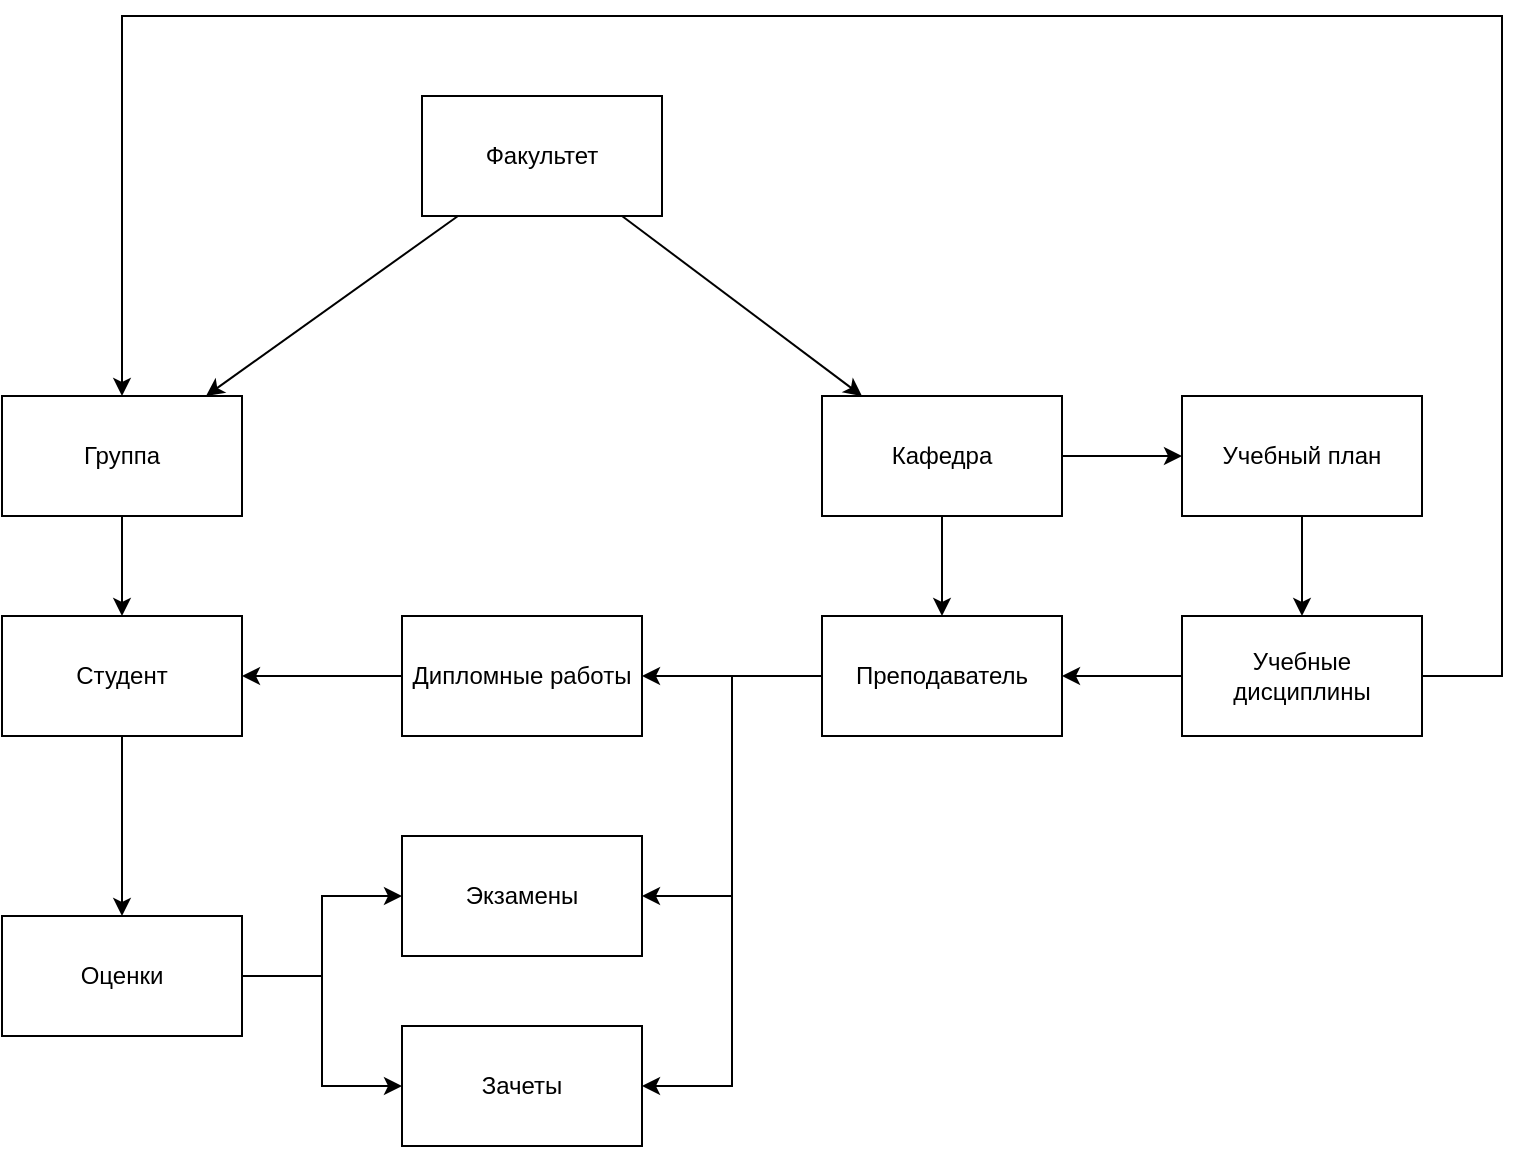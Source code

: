 <mxfile version="24.2.5" type="github">
  <diagram name="Страница — 1" id="G5GduyvJdxnfK6viKC0z">
    <mxGraphModel dx="2261" dy="738" grid="1" gridSize="10" guides="1" tooltips="1" connect="1" arrows="1" fold="1" page="1" pageScale="1" pageWidth="827" pageHeight="1169" math="0" shadow="0">
      <root>
        <mxCell id="0" />
        <mxCell id="1" parent="0" />
        <mxCell id="SbwJLex9TxIHxZs_hP6--11" style="rounded=0;orthogonalLoop=1;jettySize=auto;html=1;" edge="1" parent="1" source="SbwJLex9TxIHxZs_hP6--1" target="SbwJLex9TxIHxZs_hP6--2">
          <mxGeometry relative="1" as="geometry" />
        </mxCell>
        <mxCell id="SbwJLex9TxIHxZs_hP6--12" style="rounded=0;orthogonalLoop=1;jettySize=auto;html=1;" edge="1" parent="1" source="SbwJLex9TxIHxZs_hP6--1" target="SbwJLex9TxIHxZs_hP6--4">
          <mxGeometry relative="1" as="geometry" />
        </mxCell>
        <mxCell id="SbwJLex9TxIHxZs_hP6--1" value="Факультет" style="rounded=0;whiteSpace=wrap;html=1;" vertex="1" parent="1">
          <mxGeometry x="10" y="60" width="120" height="60" as="geometry" />
        </mxCell>
        <mxCell id="SbwJLex9TxIHxZs_hP6--13" style="edgeStyle=orthogonalEdgeStyle;rounded=0;orthogonalLoop=1;jettySize=auto;html=1;" edge="1" parent="1" source="SbwJLex9TxIHxZs_hP6--2" target="SbwJLex9TxIHxZs_hP6--3">
          <mxGeometry relative="1" as="geometry" />
        </mxCell>
        <mxCell id="SbwJLex9TxIHxZs_hP6--2" value="Группа" style="rounded=0;whiteSpace=wrap;html=1;" vertex="1" parent="1">
          <mxGeometry x="-200" y="210" width="120" height="60" as="geometry" />
        </mxCell>
        <mxCell id="SbwJLex9TxIHxZs_hP6--16" style="edgeStyle=orthogonalEdgeStyle;rounded=0;orthogonalLoop=1;jettySize=auto;html=1;" edge="1" parent="1" source="SbwJLex9TxIHxZs_hP6--3" target="SbwJLex9TxIHxZs_hP6--15">
          <mxGeometry relative="1" as="geometry" />
        </mxCell>
        <mxCell id="SbwJLex9TxIHxZs_hP6--3" value="Студент" style="rounded=0;whiteSpace=wrap;html=1;" vertex="1" parent="1">
          <mxGeometry x="-200" y="320" width="120" height="60" as="geometry" />
        </mxCell>
        <mxCell id="SbwJLex9TxIHxZs_hP6--14" style="edgeStyle=orthogonalEdgeStyle;rounded=0;orthogonalLoop=1;jettySize=auto;html=1;entryX=0.5;entryY=0;entryDx=0;entryDy=0;" edge="1" parent="1" source="SbwJLex9TxIHxZs_hP6--4" target="SbwJLex9TxIHxZs_hP6--5">
          <mxGeometry relative="1" as="geometry" />
        </mxCell>
        <mxCell id="SbwJLex9TxIHxZs_hP6--23" style="edgeStyle=orthogonalEdgeStyle;rounded=0;orthogonalLoop=1;jettySize=auto;html=1;" edge="1" parent="1" source="SbwJLex9TxIHxZs_hP6--4" target="SbwJLex9TxIHxZs_hP6--7">
          <mxGeometry relative="1" as="geometry" />
        </mxCell>
        <mxCell id="SbwJLex9TxIHxZs_hP6--4" value="Кафедра" style="rounded=0;whiteSpace=wrap;html=1;" vertex="1" parent="1">
          <mxGeometry x="210" y="210" width="120" height="60" as="geometry" />
        </mxCell>
        <mxCell id="SbwJLex9TxIHxZs_hP6--17" style="edgeStyle=orthogonalEdgeStyle;rounded=0;orthogonalLoop=1;jettySize=auto;html=1;" edge="1" parent="1" source="SbwJLex9TxIHxZs_hP6--5" target="SbwJLex9TxIHxZs_hP6--10">
          <mxGeometry relative="1" as="geometry" />
        </mxCell>
        <mxCell id="SbwJLex9TxIHxZs_hP6--19" style="edgeStyle=orthogonalEdgeStyle;rounded=0;orthogonalLoop=1;jettySize=auto;html=1;entryX=1;entryY=0.5;entryDx=0;entryDy=0;" edge="1" parent="1" source="SbwJLex9TxIHxZs_hP6--5" target="SbwJLex9TxIHxZs_hP6--8">
          <mxGeometry relative="1" as="geometry" />
        </mxCell>
        <mxCell id="SbwJLex9TxIHxZs_hP6--20" style="edgeStyle=orthogonalEdgeStyle;rounded=0;orthogonalLoop=1;jettySize=auto;html=1;entryX=1;entryY=0.5;entryDx=0;entryDy=0;" edge="1" parent="1" source="SbwJLex9TxIHxZs_hP6--5" target="SbwJLex9TxIHxZs_hP6--9">
          <mxGeometry relative="1" as="geometry" />
        </mxCell>
        <mxCell id="SbwJLex9TxIHxZs_hP6--5" value="Преподаватель" style="rounded=0;whiteSpace=wrap;html=1;" vertex="1" parent="1">
          <mxGeometry x="210" y="320" width="120" height="60" as="geometry" />
        </mxCell>
        <mxCell id="SbwJLex9TxIHxZs_hP6--25" style="edgeStyle=orthogonalEdgeStyle;rounded=0;orthogonalLoop=1;jettySize=auto;html=1;" edge="1" parent="1" source="SbwJLex9TxIHxZs_hP6--6" target="SbwJLex9TxIHxZs_hP6--5">
          <mxGeometry relative="1" as="geometry" />
        </mxCell>
        <mxCell id="SbwJLex9TxIHxZs_hP6--26" style="edgeStyle=orthogonalEdgeStyle;rounded=0;orthogonalLoop=1;jettySize=auto;html=1;entryX=0.5;entryY=0;entryDx=0;entryDy=0;" edge="1" parent="1" source="SbwJLex9TxIHxZs_hP6--6" target="SbwJLex9TxIHxZs_hP6--2">
          <mxGeometry relative="1" as="geometry">
            <Array as="points">
              <mxPoint x="550" y="350" />
              <mxPoint x="550" y="20" />
              <mxPoint x="-140" y="20" />
            </Array>
          </mxGeometry>
        </mxCell>
        <mxCell id="SbwJLex9TxIHxZs_hP6--6" value="Учебные дисциплины" style="rounded=0;whiteSpace=wrap;html=1;" vertex="1" parent="1">
          <mxGeometry x="390" y="320" width="120" height="60" as="geometry" />
        </mxCell>
        <mxCell id="SbwJLex9TxIHxZs_hP6--24" style="edgeStyle=orthogonalEdgeStyle;rounded=0;orthogonalLoop=1;jettySize=auto;html=1;" edge="1" parent="1" source="SbwJLex9TxIHxZs_hP6--7" target="SbwJLex9TxIHxZs_hP6--6">
          <mxGeometry relative="1" as="geometry" />
        </mxCell>
        <mxCell id="SbwJLex9TxIHxZs_hP6--7" value="Учебный план" style="rounded=0;whiteSpace=wrap;html=1;" vertex="1" parent="1">
          <mxGeometry x="390" y="210" width="120" height="60" as="geometry" />
        </mxCell>
        <mxCell id="SbwJLex9TxIHxZs_hP6--8" value="Экзамены" style="rounded=0;whiteSpace=wrap;html=1;" vertex="1" parent="1">
          <mxGeometry y="430" width="120" height="60" as="geometry" />
        </mxCell>
        <mxCell id="SbwJLex9TxIHxZs_hP6--9" value="Зачеты" style="rounded=0;whiteSpace=wrap;html=1;" vertex="1" parent="1">
          <mxGeometry y="525" width="120" height="60" as="geometry" />
        </mxCell>
        <mxCell id="SbwJLex9TxIHxZs_hP6--18" style="edgeStyle=orthogonalEdgeStyle;rounded=0;orthogonalLoop=1;jettySize=auto;html=1;entryX=1;entryY=0.5;entryDx=0;entryDy=0;" edge="1" parent="1" source="SbwJLex9TxIHxZs_hP6--10" target="SbwJLex9TxIHxZs_hP6--3">
          <mxGeometry relative="1" as="geometry" />
        </mxCell>
        <mxCell id="SbwJLex9TxIHxZs_hP6--10" value="Дипломные работы" style="rounded=0;whiteSpace=wrap;html=1;" vertex="1" parent="1">
          <mxGeometry y="320" width="120" height="60" as="geometry" />
        </mxCell>
        <mxCell id="SbwJLex9TxIHxZs_hP6--21" style="edgeStyle=orthogonalEdgeStyle;rounded=0;orthogonalLoop=1;jettySize=auto;html=1;" edge="1" parent="1" source="SbwJLex9TxIHxZs_hP6--15" target="SbwJLex9TxIHxZs_hP6--8">
          <mxGeometry relative="1" as="geometry" />
        </mxCell>
        <mxCell id="SbwJLex9TxIHxZs_hP6--22" style="edgeStyle=orthogonalEdgeStyle;rounded=0;orthogonalLoop=1;jettySize=auto;html=1;" edge="1" parent="1" source="SbwJLex9TxIHxZs_hP6--15" target="SbwJLex9TxIHxZs_hP6--9">
          <mxGeometry relative="1" as="geometry" />
        </mxCell>
        <mxCell id="SbwJLex9TxIHxZs_hP6--15" value="Оценки" style="rounded=0;whiteSpace=wrap;html=1;" vertex="1" parent="1">
          <mxGeometry x="-200" y="470" width="120" height="60" as="geometry" />
        </mxCell>
      </root>
    </mxGraphModel>
  </diagram>
</mxfile>
